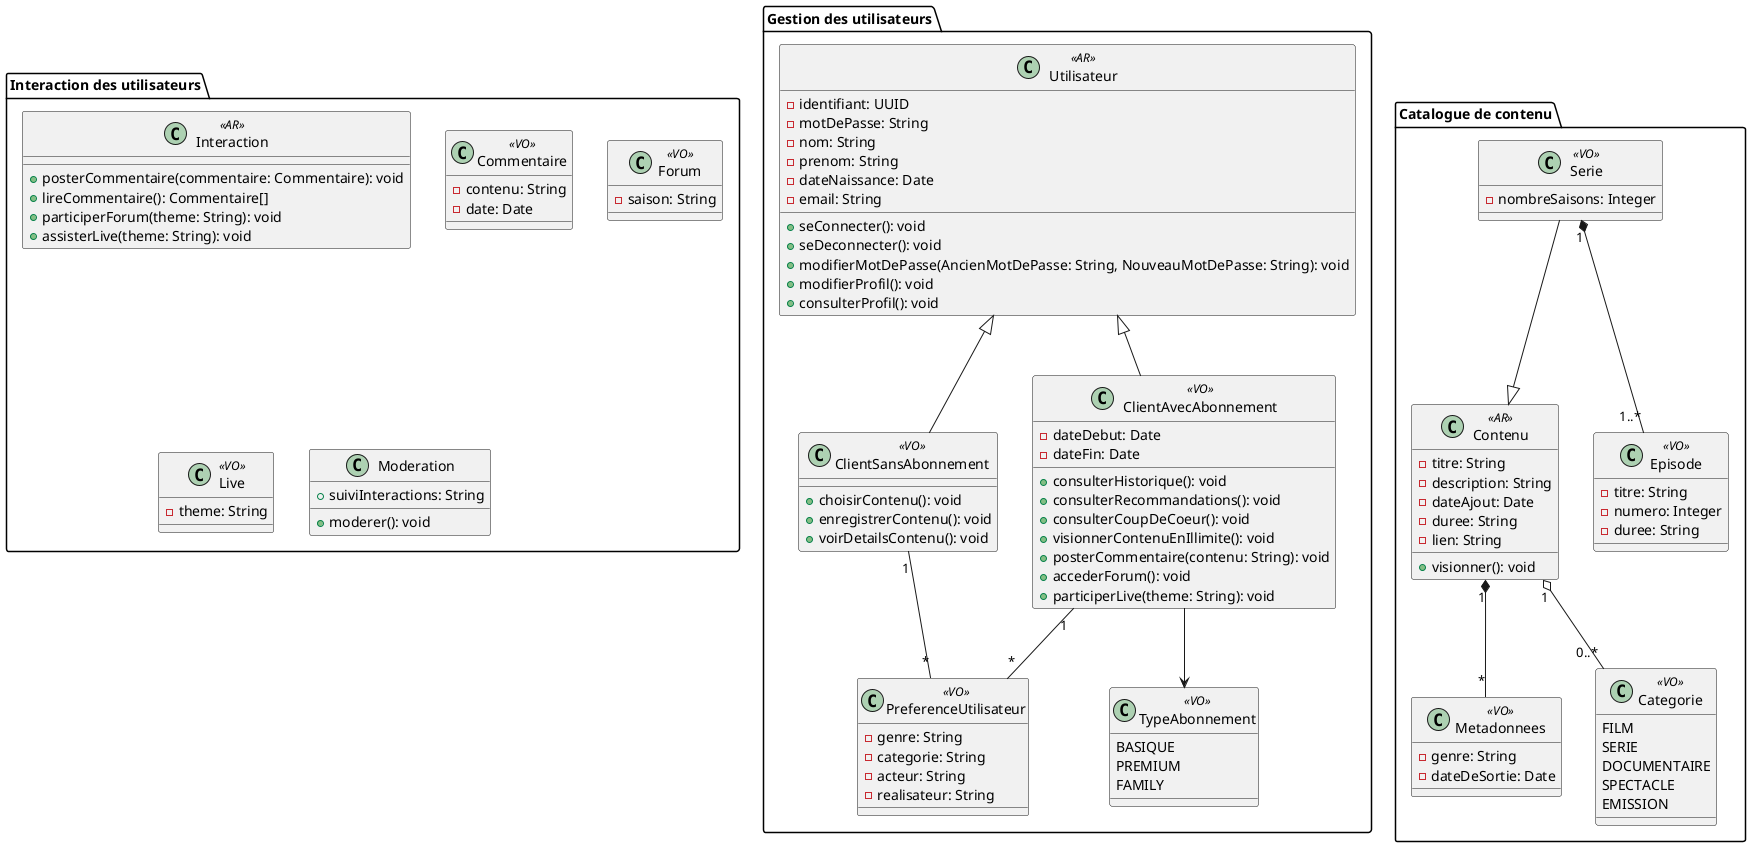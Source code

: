 @startuml Updated Domain Model

' Gestion des Utilisateurs
package "Gestion des utilisateurs" {
  class Utilisateur << AR >>{
    -identifiant: UUID
    -motDePasse: String
    -nom: String
    -prenom: String
    -dateNaissance: Date
    -email: String
    +seConnecter(): void
    +seDeconnecter(): void
    +modifierMotDePasse(AncienMotDePasse: String, NouveauMotDePasse: String): void
    +modifierProfil(): void
    +consulterProfil(): void
  }

  class ClientSansAbonnement << VO >> {
    +choisirContenu(): void
    +enregistrerContenu(): void
    +voirDetailsContenu(): void
  }

  class ClientAvecAbonnement << VO >> {
    -dateDebut: Date
    -dateFin: Date
    +consulterHistorique(): void
    +consulterRecommandations(): void
    +consulterCoupDeCoeur(): void
    +visionnerContenuEnIllimite(): void
    +posterCommentaire(contenu: String): void
    +accederForum(): void
    +participerLive(theme: String): void
  }

  class TypeAbonnement << VO >> {
    BASIQUE
    PREMIUM
    FAMILY
  }

  class PreferenceUtilisateur << VO >> {
    -genre: String
    -categorie: String
    -acteur: String
    -realisateur: String
  }
}

' Catalogue de contenu
package "Catalogue de contenu" {
  class Contenu << AR >> {
    -titre: String
    -description: String
    -dateAjout: Date
    -duree: String
    -lien: String
    +visionner(): void
  }

  class Metadonnees << VO >> {
    -genre: String
    -dateDeSortie: Date
  }

  class Serie << VO >> {
    -nombreSaisons: Integer
  }

  class Episode << VO >> {
    -titre: String
    -numero: Integer
    -duree: String
  }

  class Categorie << VO >> {
    FILM
    SERIE
    DOCUMENTAIRE
    SPECTACLE
    EMISSION
  }
}

package "Interaction des utilisateurs" {
  class Interaction << AR >> {
    +posterCommentaire(commentaire: Commentaire): void
    +lireCommentaire(): Commentaire[]
    +participerForum(theme: String): void
    +assisterLive(theme: String): void
  }

  class Commentaire << VO >> {
    -contenu: String
    -date: Date
  }

  class Forum << VO >> {
    -saison: String
  }

  class Live << VO >> {
    -theme: String
  }

  class Moderation {
    +suiviInteractions: String
    +moderer(): void
  }
}

Utilisateur <|-- ClientSansAbonnement
Utilisateur <|-- ClientAvecAbonnement
Contenu "1" *-- "*" Metadonnees
Serie --|> Contenu
Serie "1" *-- "1..*" Episode
Contenu "1" o-- "0..*" Categorie
ClientAvecAbonnement --> TypeAbonnement
ClientAvecAbonnement "1" -- "*" PreferenceUtilisateur
ClientSansAbonnement "1" -- "*" PreferenceUtilisateur

@enduml
